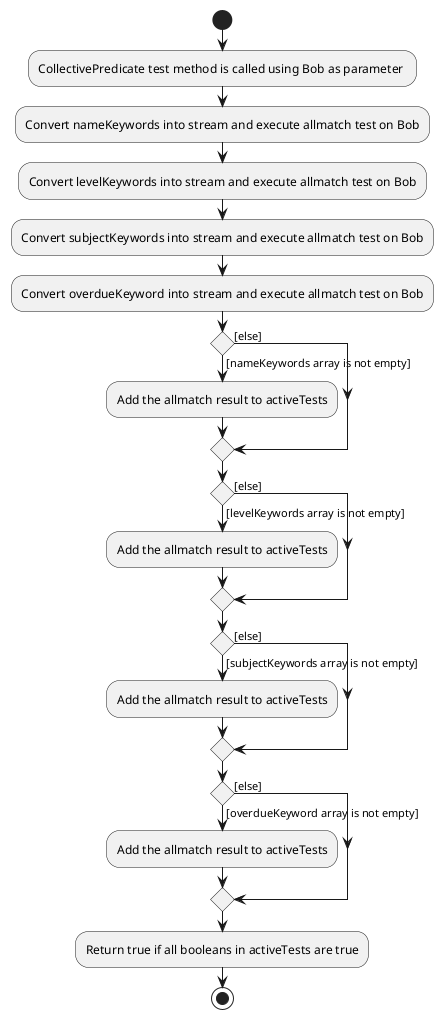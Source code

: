 @startuml

start
:CollectivePredicate test method is called using Bob as parameter ;
:Convert nameKeywords into stream and execute allmatch test on Bob;
:Convert levelKeywords into stream and execute allmatch test on Bob;
:Convert subjectKeywords into stream and execute allmatch test on Bob;
:Convert overdueKeyword into stream and execute allmatch test on Bob;
if () then ([nameKeywords array is not empty])
    :Add the allmatch result to activeTests;
else ([else])
endif

if () then ([levelKeywords array is not empty])
    :Add the allmatch result to activeTests;
else ([else])
endif

if () then ([subjectKeywords array is not empty])
    :Add the allmatch result to activeTests;
else ([else])
endif

if () then ([overdueKeyword array is not empty])
    :Add the allmatch result to activeTests;
else ([else])
endif

:Return true if all booleans in activeTests are true;
stop

@enduml
